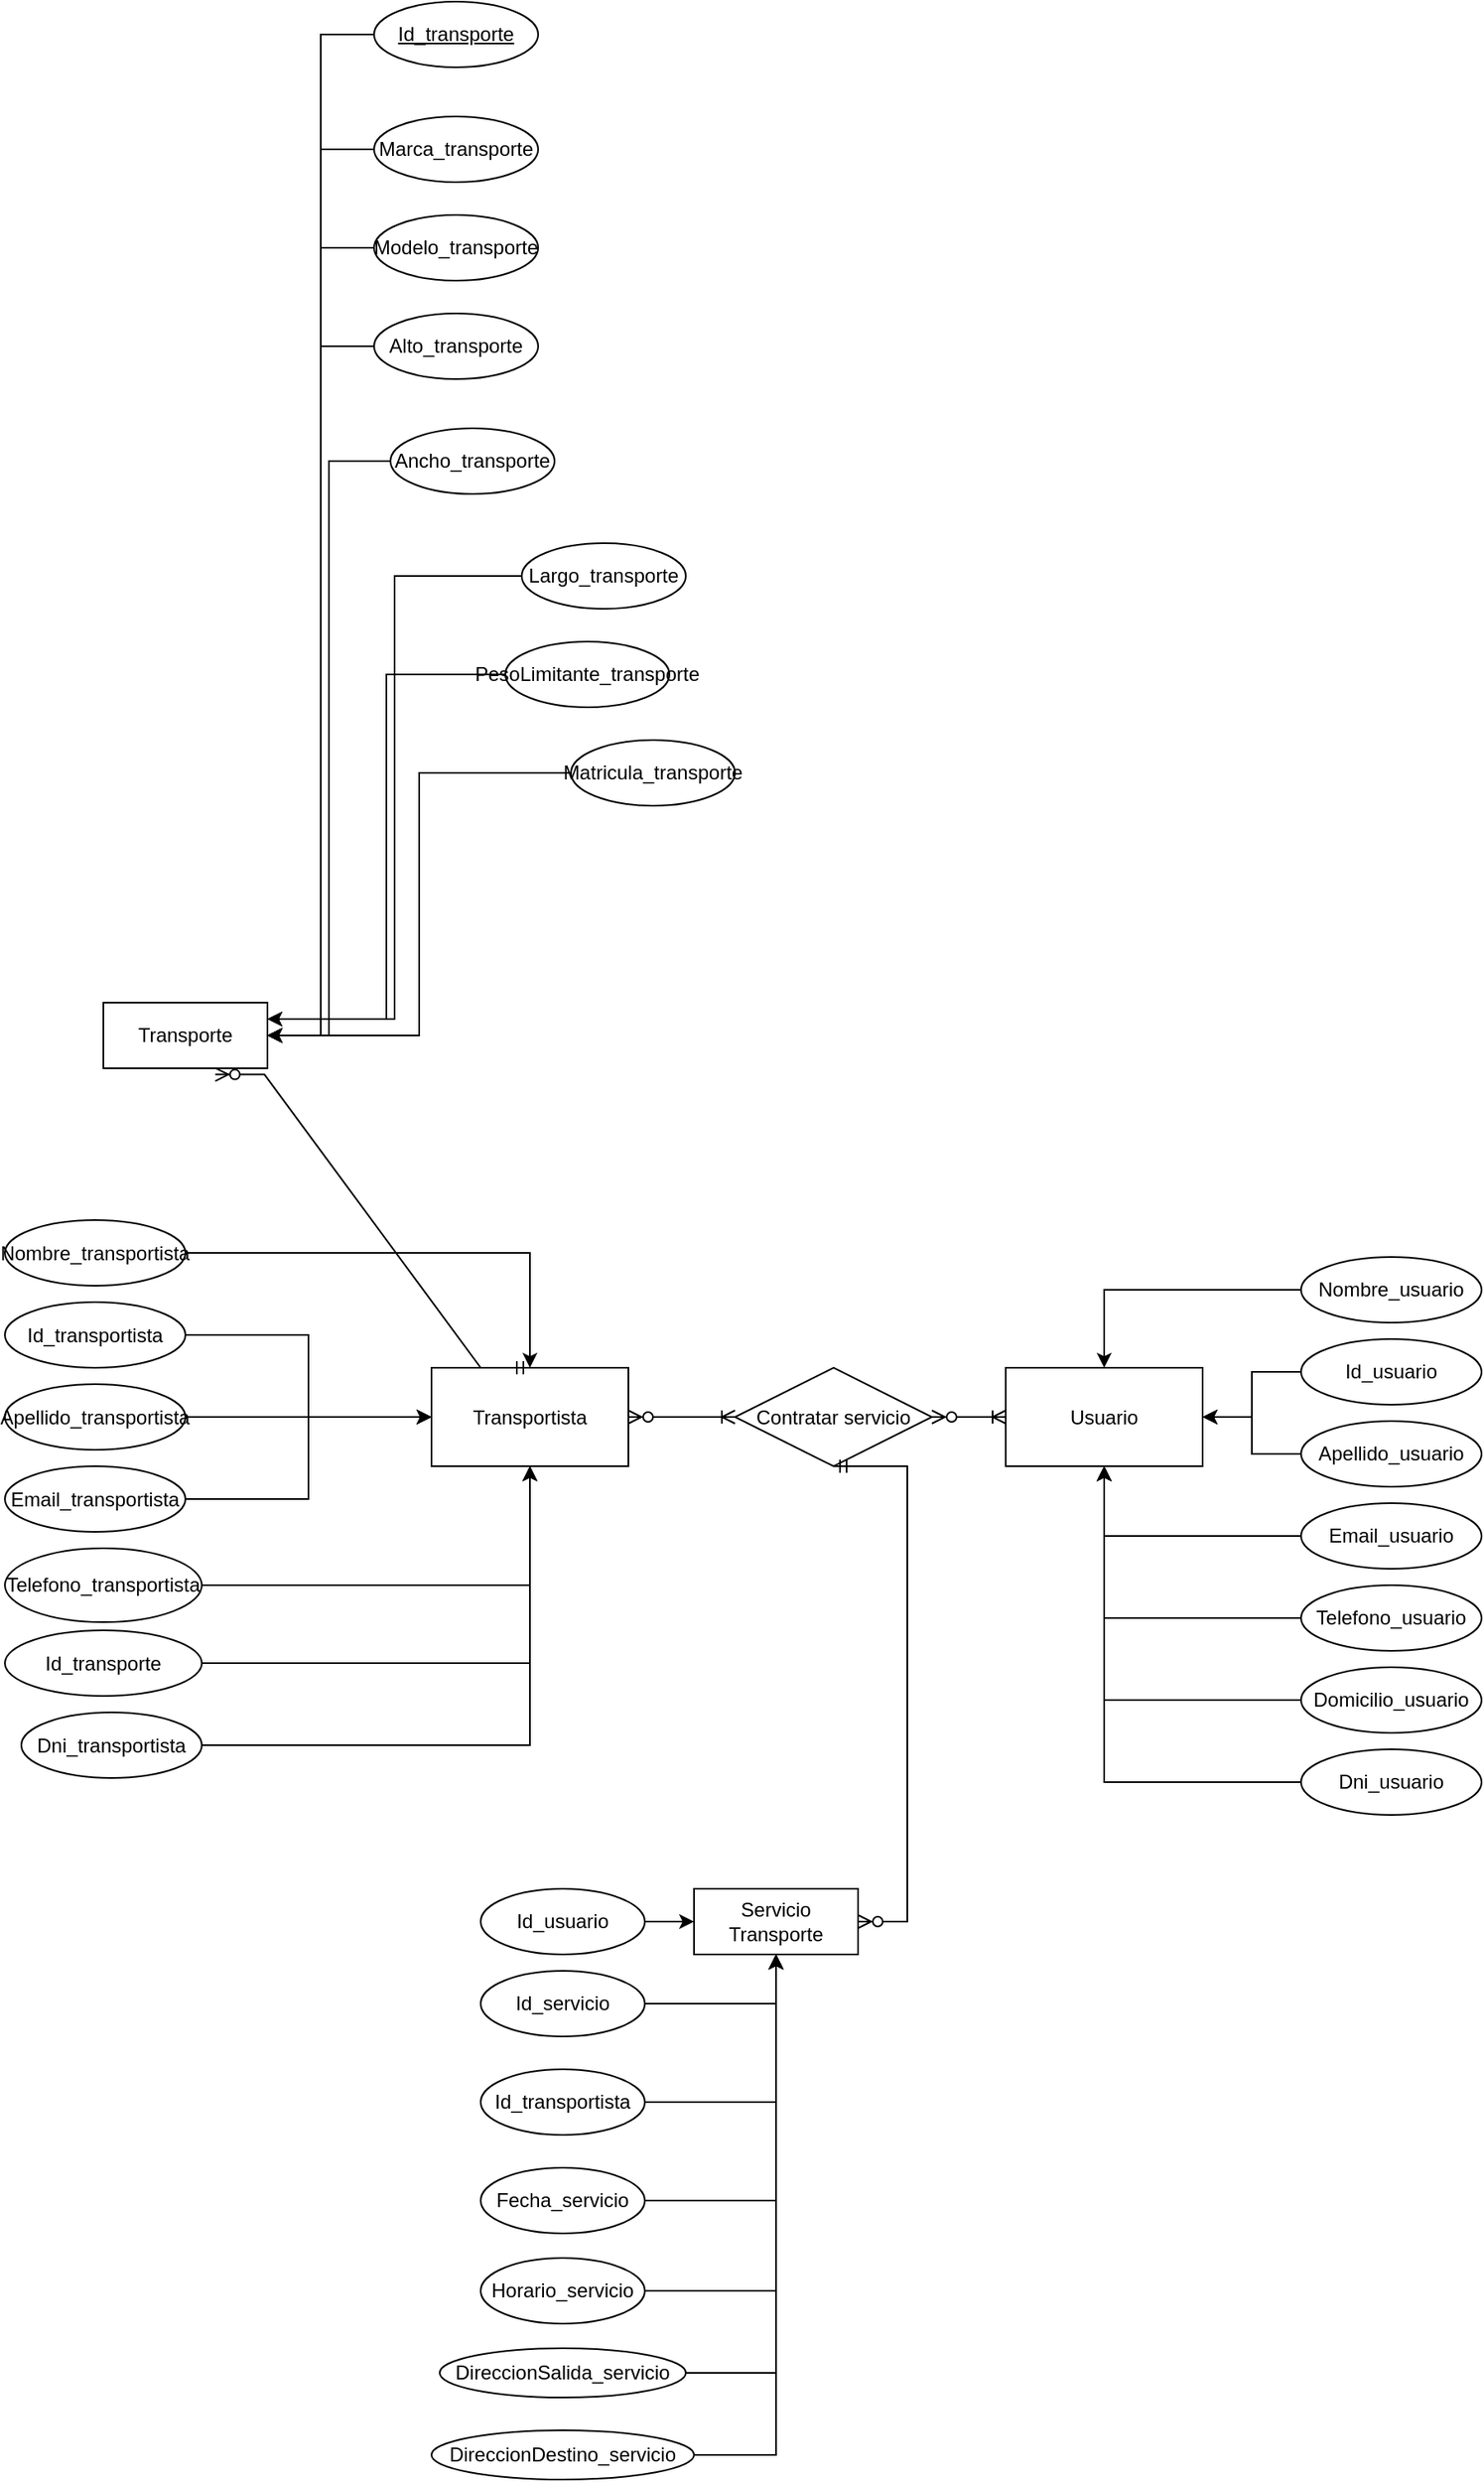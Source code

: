 <mxfile version="22.1.17" type="github">
  <diagram id="R2lEEEUBdFMjLlhIrx00" name="Page-1">
    <mxGraphModel dx="1457" dy="1419" grid="1" gridSize="10" guides="1" tooltips="1" connect="1" arrows="1" fold="1" page="1" pageScale="1" pageWidth="850" pageHeight="1100" math="0" shadow="0" extFonts="Permanent Marker^https://fonts.googleapis.com/css?family=Permanent+Marker">
      <root>
        <mxCell id="0" />
        <mxCell id="1" parent="0" />
        <mxCell id="w2HW_jaQUsS6ZM1ElsL6-1" value="Transportista" style="rounded=0;whiteSpace=wrap;html=1;" parent="1" vertex="1">
          <mxGeometry x="240" y="102.5" width="120" height="60" as="geometry" />
        </mxCell>
        <mxCell id="w2HW_jaQUsS6ZM1ElsL6-2" value="Usuario" style="rounded=0;whiteSpace=wrap;html=1;" parent="1" vertex="1">
          <mxGeometry x="590" y="102.5" width="120" height="60" as="geometry" />
        </mxCell>
        <mxCell id="w2HW_jaQUsS6ZM1ElsL6-57" style="edgeStyle=orthogonalEdgeStyle;rounded=0;orthogonalLoop=1;jettySize=auto;html=1;" parent="1" source="w2HW_jaQUsS6ZM1ElsL6-3" target="w2HW_jaQUsS6ZM1ElsL6-2" edge="1">
          <mxGeometry relative="1" as="geometry" />
        </mxCell>
        <mxCell id="w2HW_jaQUsS6ZM1ElsL6-3" value="Nombre_usuario" style="ellipse;whiteSpace=wrap;html=1;" parent="1" vertex="1">
          <mxGeometry x="770" y="35" width="110" height="40" as="geometry" />
        </mxCell>
        <mxCell id="w2HW_jaQUsS6ZM1ElsL6-30" style="edgeStyle=orthogonalEdgeStyle;rounded=0;orthogonalLoop=1;jettySize=auto;html=1;exitX=0;exitY=0.5;exitDx=0;exitDy=0;" parent="1" source="w2HW_jaQUsS6ZM1ElsL6-5" target="w2HW_jaQUsS6ZM1ElsL6-2" edge="1">
          <mxGeometry relative="1" as="geometry" />
        </mxCell>
        <mxCell id="w2HW_jaQUsS6ZM1ElsL6-5" value="Id_usuario" style="ellipse;whiteSpace=wrap;html=1;" parent="1" vertex="1">
          <mxGeometry x="770" y="85" width="110" height="40" as="geometry" />
        </mxCell>
        <mxCell id="w2HW_jaQUsS6ZM1ElsL6-32" style="edgeStyle=orthogonalEdgeStyle;rounded=0;orthogonalLoop=1;jettySize=auto;html=1;" parent="1" source="w2HW_jaQUsS6ZM1ElsL6-6" target="w2HW_jaQUsS6ZM1ElsL6-2" edge="1">
          <mxGeometry relative="1" as="geometry" />
        </mxCell>
        <mxCell id="w2HW_jaQUsS6ZM1ElsL6-6" value="Apellido_usuario" style="ellipse;whiteSpace=wrap;html=1;" parent="1" vertex="1">
          <mxGeometry x="770" y="135" width="110" height="40" as="geometry" />
        </mxCell>
        <mxCell id="w2HW_jaQUsS6ZM1ElsL6-58" style="edgeStyle=orthogonalEdgeStyle;rounded=0;orthogonalLoop=1;jettySize=auto;html=1;" parent="1" source="w2HW_jaQUsS6ZM1ElsL6-7" target="w2HW_jaQUsS6ZM1ElsL6-2" edge="1">
          <mxGeometry relative="1" as="geometry" />
        </mxCell>
        <mxCell id="w2HW_jaQUsS6ZM1ElsL6-7" value="Email_usuario" style="ellipse;whiteSpace=wrap;html=1;" parent="1" vertex="1">
          <mxGeometry x="770" y="185" width="110" height="40" as="geometry" />
        </mxCell>
        <mxCell id="w2HW_jaQUsS6ZM1ElsL6-59" style="edgeStyle=orthogonalEdgeStyle;rounded=0;orthogonalLoop=1;jettySize=auto;html=1;" parent="1" source="w2HW_jaQUsS6ZM1ElsL6-8" target="w2HW_jaQUsS6ZM1ElsL6-2" edge="1">
          <mxGeometry relative="1" as="geometry" />
        </mxCell>
        <mxCell id="w2HW_jaQUsS6ZM1ElsL6-8" value="Telefono_usuario" style="ellipse;whiteSpace=wrap;html=1;" parent="1" vertex="1">
          <mxGeometry x="770" y="235" width="110" height="40" as="geometry" />
        </mxCell>
        <mxCell id="w2HW_jaQUsS6ZM1ElsL6-60" style="edgeStyle=orthogonalEdgeStyle;rounded=0;orthogonalLoop=1;jettySize=auto;html=1;" parent="1" source="w2HW_jaQUsS6ZM1ElsL6-11" target="w2HW_jaQUsS6ZM1ElsL6-2" edge="1">
          <mxGeometry relative="1" as="geometry" />
        </mxCell>
        <mxCell id="w2HW_jaQUsS6ZM1ElsL6-11" value="Domicilio_usuario" style="ellipse;whiteSpace=wrap;html=1;" parent="1" vertex="1">
          <mxGeometry x="770" y="285" width="110" height="40" as="geometry" />
        </mxCell>
        <mxCell id="w2HW_jaQUsS6ZM1ElsL6-61" style="edgeStyle=orthogonalEdgeStyle;rounded=0;orthogonalLoop=1;jettySize=auto;html=1;" parent="1" source="w2HW_jaQUsS6ZM1ElsL6-12" target="w2HW_jaQUsS6ZM1ElsL6-2" edge="1">
          <mxGeometry relative="1" as="geometry" />
        </mxCell>
        <mxCell id="w2HW_jaQUsS6ZM1ElsL6-12" value="Dni_usuario" style="ellipse;whiteSpace=wrap;html=1;" parent="1" vertex="1">
          <mxGeometry x="770" y="335" width="110" height="40" as="geometry" />
        </mxCell>
        <mxCell id="w2HW_jaQUsS6ZM1ElsL6-54" style="edgeStyle=orthogonalEdgeStyle;rounded=0;orthogonalLoop=1;jettySize=auto;html=1;" parent="1" source="w2HW_jaQUsS6ZM1ElsL6-13" target="w2HW_jaQUsS6ZM1ElsL6-1" edge="1">
          <mxGeometry relative="1" as="geometry" />
        </mxCell>
        <mxCell id="w2HW_jaQUsS6ZM1ElsL6-13" value="Nombre_transportista" style="ellipse;whiteSpace=wrap;html=1;" parent="1" vertex="1">
          <mxGeometry x="-20" y="12.5" width="110" height="40" as="geometry" />
        </mxCell>
        <mxCell id="w2HW_jaQUsS6ZM1ElsL6-22" style="edgeStyle=orthogonalEdgeStyle;rounded=0;orthogonalLoop=1;jettySize=auto;html=1;exitX=1;exitY=0.5;exitDx=0;exitDy=0;" parent="1" source="w2HW_jaQUsS6ZM1ElsL6-14" target="w2HW_jaQUsS6ZM1ElsL6-1" edge="1">
          <mxGeometry relative="1" as="geometry" />
        </mxCell>
        <mxCell id="w2HW_jaQUsS6ZM1ElsL6-14" value="Id_transportista" style="ellipse;whiteSpace=wrap;html=1;" parent="1" vertex="1">
          <mxGeometry x="-20" y="62.5" width="110" height="40" as="geometry" />
        </mxCell>
        <mxCell id="w2HW_jaQUsS6ZM1ElsL6-23" style="edgeStyle=orthogonalEdgeStyle;rounded=0;orthogonalLoop=1;jettySize=auto;html=1;exitX=1;exitY=0.5;exitDx=0;exitDy=0;" parent="1" source="w2HW_jaQUsS6ZM1ElsL6-15" target="w2HW_jaQUsS6ZM1ElsL6-1" edge="1">
          <mxGeometry relative="1" as="geometry" />
        </mxCell>
        <mxCell id="w2HW_jaQUsS6ZM1ElsL6-15" value="Apellido_transportista" style="ellipse;whiteSpace=wrap;html=1;" parent="1" vertex="1">
          <mxGeometry x="-20" y="112.5" width="110" height="40" as="geometry" />
        </mxCell>
        <mxCell id="w2HW_jaQUsS6ZM1ElsL6-49" style="edgeStyle=orthogonalEdgeStyle;rounded=0;orthogonalLoop=1;jettySize=auto;html=1;" parent="1" source="w2HW_jaQUsS6ZM1ElsL6-16" target="w2HW_jaQUsS6ZM1ElsL6-1" edge="1">
          <mxGeometry relative="1" as="geometry" />
        </mxCell>
        <mxCell id="w2HW_jaQUsS6ZM1ElsL6-16" value="Email_transportista" style="ellipse;whiteSpace=wrap;html=1;" parent="1" vertex="1">
          <mxGeometry x="-20" y="162.5" width="110" height="40" as="geometry" />
        </mxCell>
        <mxCell id="w2HW_jaQUsS6ZM1ElsL6-50" style="edgeStyle=orthogonalEdgeStyle;rounded=0;orthogonalLoop=1;jettySize=auto;html=1;" parent="1" source="w2HW_jaQUsS6ZM1ElsL6-17" target="w2HW_jaQUsS6ZM1ElsL6-1" edge="1">
          <mxGeometry relative="1" as="geometry" />
        </mxCell>
        <mxCell id="w2HW_jaQUsS6ZM1ElsL6-17" value="Telefono_transportista" style="ellipse;whiteSpace=wrap;html=1;" parent="1" vertex="1">
          <mxGeometry x="-20" y="212.5" width="120" height="45" as="geometry" />
        </mxCell>
        <mxCell id="w2HW_jaQUsS6ZM1ElsL6-48" style="edgeStyle=orthogonalEdgeStyle;rounded=0;orthogonalLoop=1;jettySize=auto;html=1;exitX=1;exitY=0.5;exitDx=0;exitDy=0;" parent="1" source="w2HW_jaQUsS6ZM1ElsL6-18" target="w2HW_jaQUsS6ZM1ElsL6-1" edge="1">
          <mxGeometry relative="1" as="geometry" />
        </mxCell>
        <mxCell id="w2HW_jaQUsS6ZM1ElsL6-18" value="Id_transporte" style="ellipse;whiteSpace=wrap;html=1;" parent="1" vertex="1">
          <mxGeometry x="-20" y="262.5" width="120" height="40" as="geometry" />
        </mxCell>
        <mxCell id="w2HW_jaQUsS6ZM1ElsL6-51" style="edgeStyle=orthogonalEdgeStyle;rounded=0;orthogonalLoop=1;jettySize=auto;html=1;" parent="1" source="w2HW_jaQUsS6ZM1ElsL6-19" target="w2HW_jaQUsS6ZM1ElsL6-1" edge="1">
          <mxGeometry relative="1" as="geometry" />
        </mxCell>
        <mxCell id="w2HW_jaQUsS6ZM1ElsL6-19" value="Dni_transportista" style="ellipse;whiteSpace=wrap;html=1;" parent="1" vertex="1">
          <mxGeometry x="-10" y="312.5" width="110" height="40" as="geometry" />
        </mxCell>
        <mxCell id="w2HW_jaQUsS6ZM1ElsL6-65" value="Servicio Transporte" style="whiteSpace=wrap;html=1;align=center;" parent="1" vertex="1">
          <mxGeometry x="400" y="420" width="100" height="40" as="geometry" />
        </mxCell>
        <mxCell id="w2HW_jaQUsS6ZM1ElsL6-85" style="edgeStyle=orthogonalEdgeStyle;rounded=0;orthogonalLoop=1;jettySize=auto;html=1;exitX=1;exitY=0.5;exitDx=0;exitDy=0;" parent="1" source="w2HW_jaQUsS6ZM1ElsL6-67" target="w2HW_jaQUsS6ZM1ElsL6-65" edge="1">
          <mxGeometry relative="1" as="geometry" />
        </mxCell>
        <mxCell id="w2HW_jaQUsS6ZM1ElsL6-67" value="Id_servicio" style="ellipse;whiteSpace=wrap;html=1;align=center;" parent="1" vertex="1">
          <mxGeometry x="270" y="470" width="100" height="40" as="geometry" />
        </mxCell>
        <mxCell id="w2HW_jaQUsS6ZM1ElsL6-87" style="edgeStyle=orthogonalEdgeStyle;rounded=0;orthogonalLoop=1;jettySize=auto;html=1;exitX=1;exitY=0.5;exitDx=0;exitDy=0;" parent="1" source="w2HW_jaQUsS6ZM1ElsL6-68" target="w2HW_jaQUsS6ZM1ElsL6-65" edge="1">
          <mxGeometry relative="1" as="geometry" />
        </mxCell>
        <mxCell id="w2HW_jaQUsS6ZM1ElsL6-68" value="Fecha_servicio" style="ellipse;whiteSpace=wrap;html=1;align=center;" parent="1" vertex="1">
          <mxGeometry x="270" y="590" width="100" height="40" as="geometry" />
        </mxCell>
        <mxCell id="w2HW_jaQUsS6ZM1ElsL6-88" style="edgeStyle=orthogonalEdgeStyle;rounded=0;orthogonalLoop=1;jettySize=auto;html=1;exitX=1;exitY=0.5;exitDx=0;exitDy=0;" parent="1" source="w2HW_jaQUsS6ZM1ElsL6-69" target="w2HW_jaQUsS6ZM1ElsL6-65" edge="1">
          <mxGeometry relative="1" as="geometry" />
        </mxCell>
        <mxCell id="w2HW_jaQUsS6ZM1ElsL6-69" value="Horario_servicio" style="ellipse;whiteSpace=wrap;html=1;align=center;" parent="1" vertex="1">
          <mxGeometry x="270" y="645" width="100" height="40" as="geometry" />
        </mxCell>
        <mxCell id="w2HW_jaQUsS6ZM1ElsL6-86" style="edgeStyle=orthogonalEdgeStyle;rounded=0;orthogonalLoop=1;jettySize=auto;html=1;" parent="1" source="w2HW_jaQUsS6ZM1ElsL6-71" target="w2HW_jaQUsS6ZM1ElsL6-65" edge="1">
          <mxGeometry relative="1" as="geometry" />
        </mxCell>
        <mxCell id="w2HW_jaQUsS6ZM1ElsL6-71" value="Id_transportista" style="ellipse;whiteSpace=wrap;html=1;align=center;" parent="1" vertex="1">
          <mxGeometry x="270" y="530" width="100" height="40" as="geometry" />
        </mxCell>
        <mxCell id="w2HW_jaQUsS6ZM1ElsL6-84" style="edgeStyle=orthogonalEdgeStyle;rounded=0;orthogonalLoop=1;jettySize=auto;html=1;exitX=1;exitY=0.5;exitDx=0;exitDy=0;" parent="1" source="w2HW_jaQUsS6ZM1ElsL6-72" target="w2HW_jaQUsS6ZM1ElsL6-65" edge="1">
          <mxGeometry relative="1" as="geometry" />
        </mxCell>
        <mxCell id="w2HW_jaQUsS6ZM1ElsL6-72" value="Id_usuario" style="ellipse;whiteSpace=wrap;html=1;align=center;" parent="1" vertex="1">
          <mxGeometry x="270" y="420" width="100" height="40" as="geometry" />
        </mxCell>
        <mxCell id="w2HW_jaQUsS6ZM1ElsL6-89" style="edgeStyle=orthogonalEdgeStyle;rounded=0;orthogonalLoop=1;jettySize=auto;html=1;exitX=1;exitY=0.5;exitDx=0;exitDy=0;" parent="1" source="w2HW_jaQUsS6ZM1ElsL6-73" target="w2HW_jaQUsS6ZM1ElsL6-65" edge="1">
          <mxGeometry relative="1" as="geometry" />
        </mxCell>
        <mxCell id="w2HW_jaQUsS6ZM1ElsL6-73" value="DireccionSalida_servicio" style="ellipse;whiteSpace=wrap;html=1;align=center;" parent="1" vertex="1">
          <mxGeometry x="245" y="700" width="150" height="30" as="geometry" />
        </mxCell>
        <mxCell id="w2HW_jaQUsS6ZM1ElsL6-90" style="edgeStyle=orthogonalEdgeStyle;rounded=0;orthogonalLoop=1;jettySize=auto;html=1;exitX=1;exitY=0.5;exitDx=0;exitDy=0;" parent="1" source="w2HW_jaQUsS6ZM1ElsL6-74" target="w2HW_jaQUsS6ZM1ElsL6-65" edge="1">
          <mxGeometry relative="1" as="geometry" />
        </mxCell>
        <mxCell id="w2HW_jaQUsS6ZM1ElsL6-74" value="DireccionDestino_servicio" style="ellipse;whiteSpace=wrap;html=1;align=center;" parent="1" vertex="1">
          <mxGeometry x="240" y="750" width="160" height="30" as="geometry" />
        </mxCell>
        <mxCell id="w2HW_jaQUsS6ZM1ElsL6-75" value="Contratar servicio" style="shape=rhombus;perimeter=rhombusPerimeter;whiteSpace=wrap;html=1;align=center;" parent="1" vertex="1">
          <mxGeometry x="425" y="102.5" width="120" height="60" as="geometry" />
        </mxCell>
        <mxCell id="w2HW_jaQUsS6ZM1ElsL6-81" value="" style="edgeStyle=entityRelationEdgeStyle;fontSize=12;html=1;endArrow=ERoneToMany;startArrow=ERzeroToMany;rounded=0;exitX=1;exitY=0.5;exitDx=0;exitDy=0;" parent="1" source="w2HW_jaQUsS6ZM1ElsL6-75" target="w2HW_jaQUsS6ZM1ElsL6-2" edge="1">
          <mxGeometry width="100" height="100" relative="1" as="geometry">
            <mxPoint x="440" y="310" as="sourcePoint" />
            <mxPoint x="540" y="210" as="targetPoint" />
          </mxGeometry>
        </mxCell>
        <mxCell id="w2HW_jaQUsS6ZM1ElsL6-82" value="" style="edgeStyle=entityRelationEdgeStyle;fontSize=12;html=1;endArrow=ERoneToMany;startArrow=ERzeroToMany;rounded=0;exitX=1;exitY=0.5;exitDx=0;exitDy=0;" parent="1" source="w2HW_jaQUsS6ZM1ElsL6-1" target="w2HW_jaQUsS6ZM1ElsL6-75" edge="1">
          <mxGeometry width="100" height="100" relative="1" as="geometry">
            <mxPoint x="380" y="143" as="sourcePoint" />
            <mxPoint x="425" y="143" as="targetPoint" />
            <Array as="points">
              <mxPoint x="225" y="130" />
            </Array>
          </mxGeometry>
        </mxCell>
        <mxCell id="w2HW_jaQUsS6ZM1ElsL6-92" value="" style="edgeStyle=entityRelationEdgeStyle;fontSize=12;html=1;endArrow=ERzeroToMany;startArrow=ERmandOne;rounded=0;exitX=0.5;exitY=1;exitDx=0;exitDy=0;" parent="1" source="w2HW_jaQUsS6ZM1ElsL6-75" target="w2HW_jaQUsS6ZM1ElsL6-65" edge="1">
          <mxGeometry width="100" height="100" relative="1" as="geometry">
            <mxPoint x="570" y="190" as="sourcePoint" />
            <mxPoint x="600" y="470" as="targetPoint" />
            <Array as="points">
              <mxPoint x="610" y="470" />
            </Array>
          </mxGeometry>
        </mxCell>
        <mxCell id="q5saldL3cY11hV60RaHK-2" value="Transporte" style="whiteSpace=wrap;html=1;align=center;" vertex="1" parent="1">
          <mxGeometry x="40" y="-120" width="100" height="40" as="geometry" />
        </mxCell>
        <mxCell id="q5saldL3cY11hV60RaHK-15" style="edgeStyle=orthogonalEdgeStyle;rounded=0;orthogonalLoop=1;jettySize=auto;html=1;entryX=1;entryY=0.5;entryDx=0;entryDy=0;" edge="1" parent="1" source="q5saldL3cY11hV60RaHK-3" target="q5saldL3cY11hV60RaHK-2">
          <mxGeometry relative="1" as="geometry" />
        </mxCell>
        <mxCell id="q5saldL3cY11hV60RaHK-3" value="Id_transporte" style="ellipse;whiteSpace=wrap;html=1;align=center;fontStyle=4;" vertex="1" parent="1">
          <mxGeometry x="205" y="-730" width="100" height="40" as="geometry" />
        </mxCell>
        <mxCell id="q5saldL3cY11hV60RaHK-16" style="edgeStyle=orthogonalEdgeStyle;rounded=0;orthogonalLoop=1;jettySize=auto;html=1;entryX=1;entryY=0.5;entryDx=0;entryDy=0;" edge="1" parent="1" source="q5saldL3cY11hV60RaHK-7" target="q5saldL3cY11hV60RaHK-2">
          <mxGeometry relative="1" as="geometry" />
        </mxCell>
        <mxCell id="q5saldL3cY11hV60RaHK-7" value="Marca_transporte" style="ellipse;whiteSpace=wrap;html=1;align=center;" vertex="1" parent="1">
          <mxGeometry x="205" y="-660" width="100" height="40" as="geometry" />
        </mxCell>
        <mxCell id="q5saldL3cY11hV60RaHK-17" style="edgeStyle=orthogonalEdgeStyle;rounded=0;orthogonalLoop=1;jettySize=auto;html=1;entryX=1;entryY=0.5;entryDx=0;entryDy=0;" edge="1" parent="1" source="q5saldL3cY11hV60RaHK-9" target="q5saldL3cY11hV60RaHK-2">
          <mxGeometry relative="1" as="geometry" />
        </mxCell>
        <mxCell id="q5saldL3cY11hV60RaHK-9" value="Modelo_transporte" style="ellipse;whiteSpace=wrap;html=1;align=center;" vertex="1" parent="1">
          <mxGeometry x="205" y="-600" width="100" height="40" as="geometry" />
        </mxCell>
        <mxCell id="q5saldL3cY11hV60RaHK-20" style="edgeStyle=orthogonalEdgeStyle;rounded=0;orthogonalLoop=1;jettySize=auto;html=1;entryX=1;entryY=0.5;entryDx=0;entryDy=0;" edge="1" parent="1" source="q5saldL3cY11hV60RaHK-10" target="q5saldL3cY11hV60RaHK-2">
          <mxGeometry relative="1" as="geometry" />
        </mxCell>
        <mxCell id="q5saldL3cY11hV60RaHK-10" value="Alto_transporte" style="ellipse;whiteSpace=wrap;html=1;align=center;" vertex="1" parent="1">
          <mxGeometry x="205" y="-540" width="100" height="40" as="geometry" />
        </mxCell>
        <mxCell id="q5saldL3cY11hV60RaHK-21" style="edgeStyle=orthogonalEdgeStyle;rounded=0;orthogonalLoop=1;jettySize=auto;html=1;entryX=1;entryY=0.5;entryDx=0;entryDy=0;" edge="1" parent="1" source="q5saldL3cY11hV60RaHK-11" target="q5saldL3cY11hV60RaHK-2">
          <mxGeometry relative="1" as="geometry" />
        </mxCell>
        <mxCell id="q5saldL3cY11hV60RaHK-11" value="Ancho_transporte" style="ellipse;whiteSpace=wrap;html=1;align=center;" vertex="1" parent="1">
          <mxGeometry x="215" y="-470" width="100" height="40" as="geometry" />
        </mxCell>
        <mxCell id="q5saldL3cY11hV60RaHK-23" style="edgeStyle=orthogonalEdgeStyle;rounded=0;orthogonalLoop=1;jettySize=auto;html=1;entryX=1;entryY=0.25;entryDx=0;entryDy=0;" edge="1" parent="1" source="q5saldL3cY11hV60RaHK-12" target="q5saldL3cY11hV60RaHK-2">
          <mxGeometry relative="1" as="geometry" />
        </mxCell>
        <mxCell id="q5saldL3cY11hV60RaHK-12" value="Largo_transporte" style="ellipse;whiteSpace=wrap;html=1;align=center;" vertex="1" parent="1">
          <mxGeometry x="295" y="-400" width="100" height="40" as="geometry" />
        </mxCell>
        <mxCell id="q5saldL3cY11hV60RaHK-24" style="edgeStyle=orthogonalEdgeStyle;rounded=0;orthogonalLoop=1;jettySize=auto;html=1;entryX=1;entryY=0.25;entryDx=0;entryDy=0;" edge="1" parent="1" source="q5saldL3cY11hV60RaHK-13" target="q5saldL3cY11hV60RaHK-2">
          <mxGeometry relative="1" as="geometry" />
        </mxCell>
        <mxCell id="q5saldL3cY11hV60RaHK-13" value="PesoLimitante_transporte" style="ellipse;whiteSpace=wrap;html=1;align=center;" vertex="1" parent="1">
          <mxGeometry x="285" y="-340" width="100" height="40" as="geometry" />
        </mxCell>
        <mxCell id="q5saldL3cY11hV60RaHK-25" style="edgeStyle=orthogonalEdgeStyle;rounded=0;orthogonalLoop=1;jettySize=auto;html=1;entryX=1;entryY=0.5;entryDx=0;entryDy=0;" edge="1" parent="1" source="q5saldL3cY11hV60RaHK-14" target="q5saldL3cY11hV60RaHK-2">
          <mxGeometry relative="1" as="geometry" />
        </mxCell>
        <mxCell id="q5saldL3cY11hV60RaHK-14" value="Matricula_transporte" style="ellipse;whiteSpace=wrap;html=1;align=center;" vertex="1" parent="1">
          <mxGeometry x="325" y="-280" width="100" height="40" as="geometry" />
        </mxCell>
        <mxCell id="q5saldL3cY11hV60RaHK-26" value="" style="edgeStyle=entityRelationEdgeStyle;fontSize=12;html=1;endArrow=ERzeroToMany;startArrow=ERmandOne;rounded=0;entryX=0.682;entryY=1.095;entryDx=0;entryDy=0;entryPerimeter=0;exitX=0.5;exitY=0;exitDx=0;exitDy=0;" edge="1" parent="1" source="w2HW_jaQUsS6ZM1ElsL6-1" target="q5saldL3cY11hV60RaHK-2">
          <mxGeometry width="100" height="100" relative="1" as="geometry">
            <mxPoint x="50" y="70" as="sourcePoint" />
            <mxPoint x="150" y="-30" as="targetPoint" />
          </mxGeometry>
        </mxCell>
      </root>
    </mxGraphModel>
  </diagram>
</mxfile>
